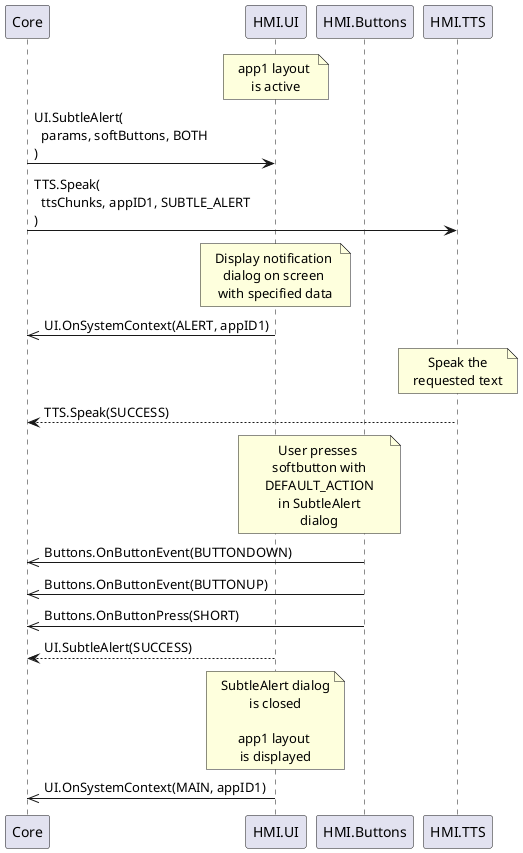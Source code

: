 @startuml SubtleAlertDefaultAction

participant Core
participant HMI.UI
participant HMI.Buttons
participant HMI.TTS

skinparam NoteTextAlignment center

note over HMI.UI
app1 layout 
is active
end note

Core -> HMI.UI: UI.SubtleAlert(\n\
  params, softButtons, BOTH\n\
)
Core -> HMI.TTS: TTS.Speak(\n\
  ttsChunks, appID1, SUBTLE_ALERT\n\
)

note over HMI.UI
Display notification 
dialog on screen 
with specified data
end note

HMI.UI ->> Core: UI.OnSystemContext(ALERT, appID1)

note over HMI.TTS
Speak the
requested text
end note

HMI.TTS --> Core: TTS.Speak(SUCCESS)

note over HMI.Buttons, HMI.UI
User presses 
softbutton with
DEFAULT_ACTION
in SubtleAlert
dialog
end note

HMI.Buttons ->> Core: Buttons.OnButtonEvent(BUTTONDOWN)
HMI.Buttons ->> Core: Buttons.OnButtonEvent(BUTTONUP)
HMI.Buttons ->> Core: Buttons.OnButtonPress(SHORT)

HMI.UI --> Core: UI.SubtleAlert(SUCCESS)

note over HMI.UI
SubtleAlert dialog
is closed

app1 layout 
is displayed
end note

HMI.UI ->> Core: UI.OnSystemContext(MAIN, appID1)

@enduml
